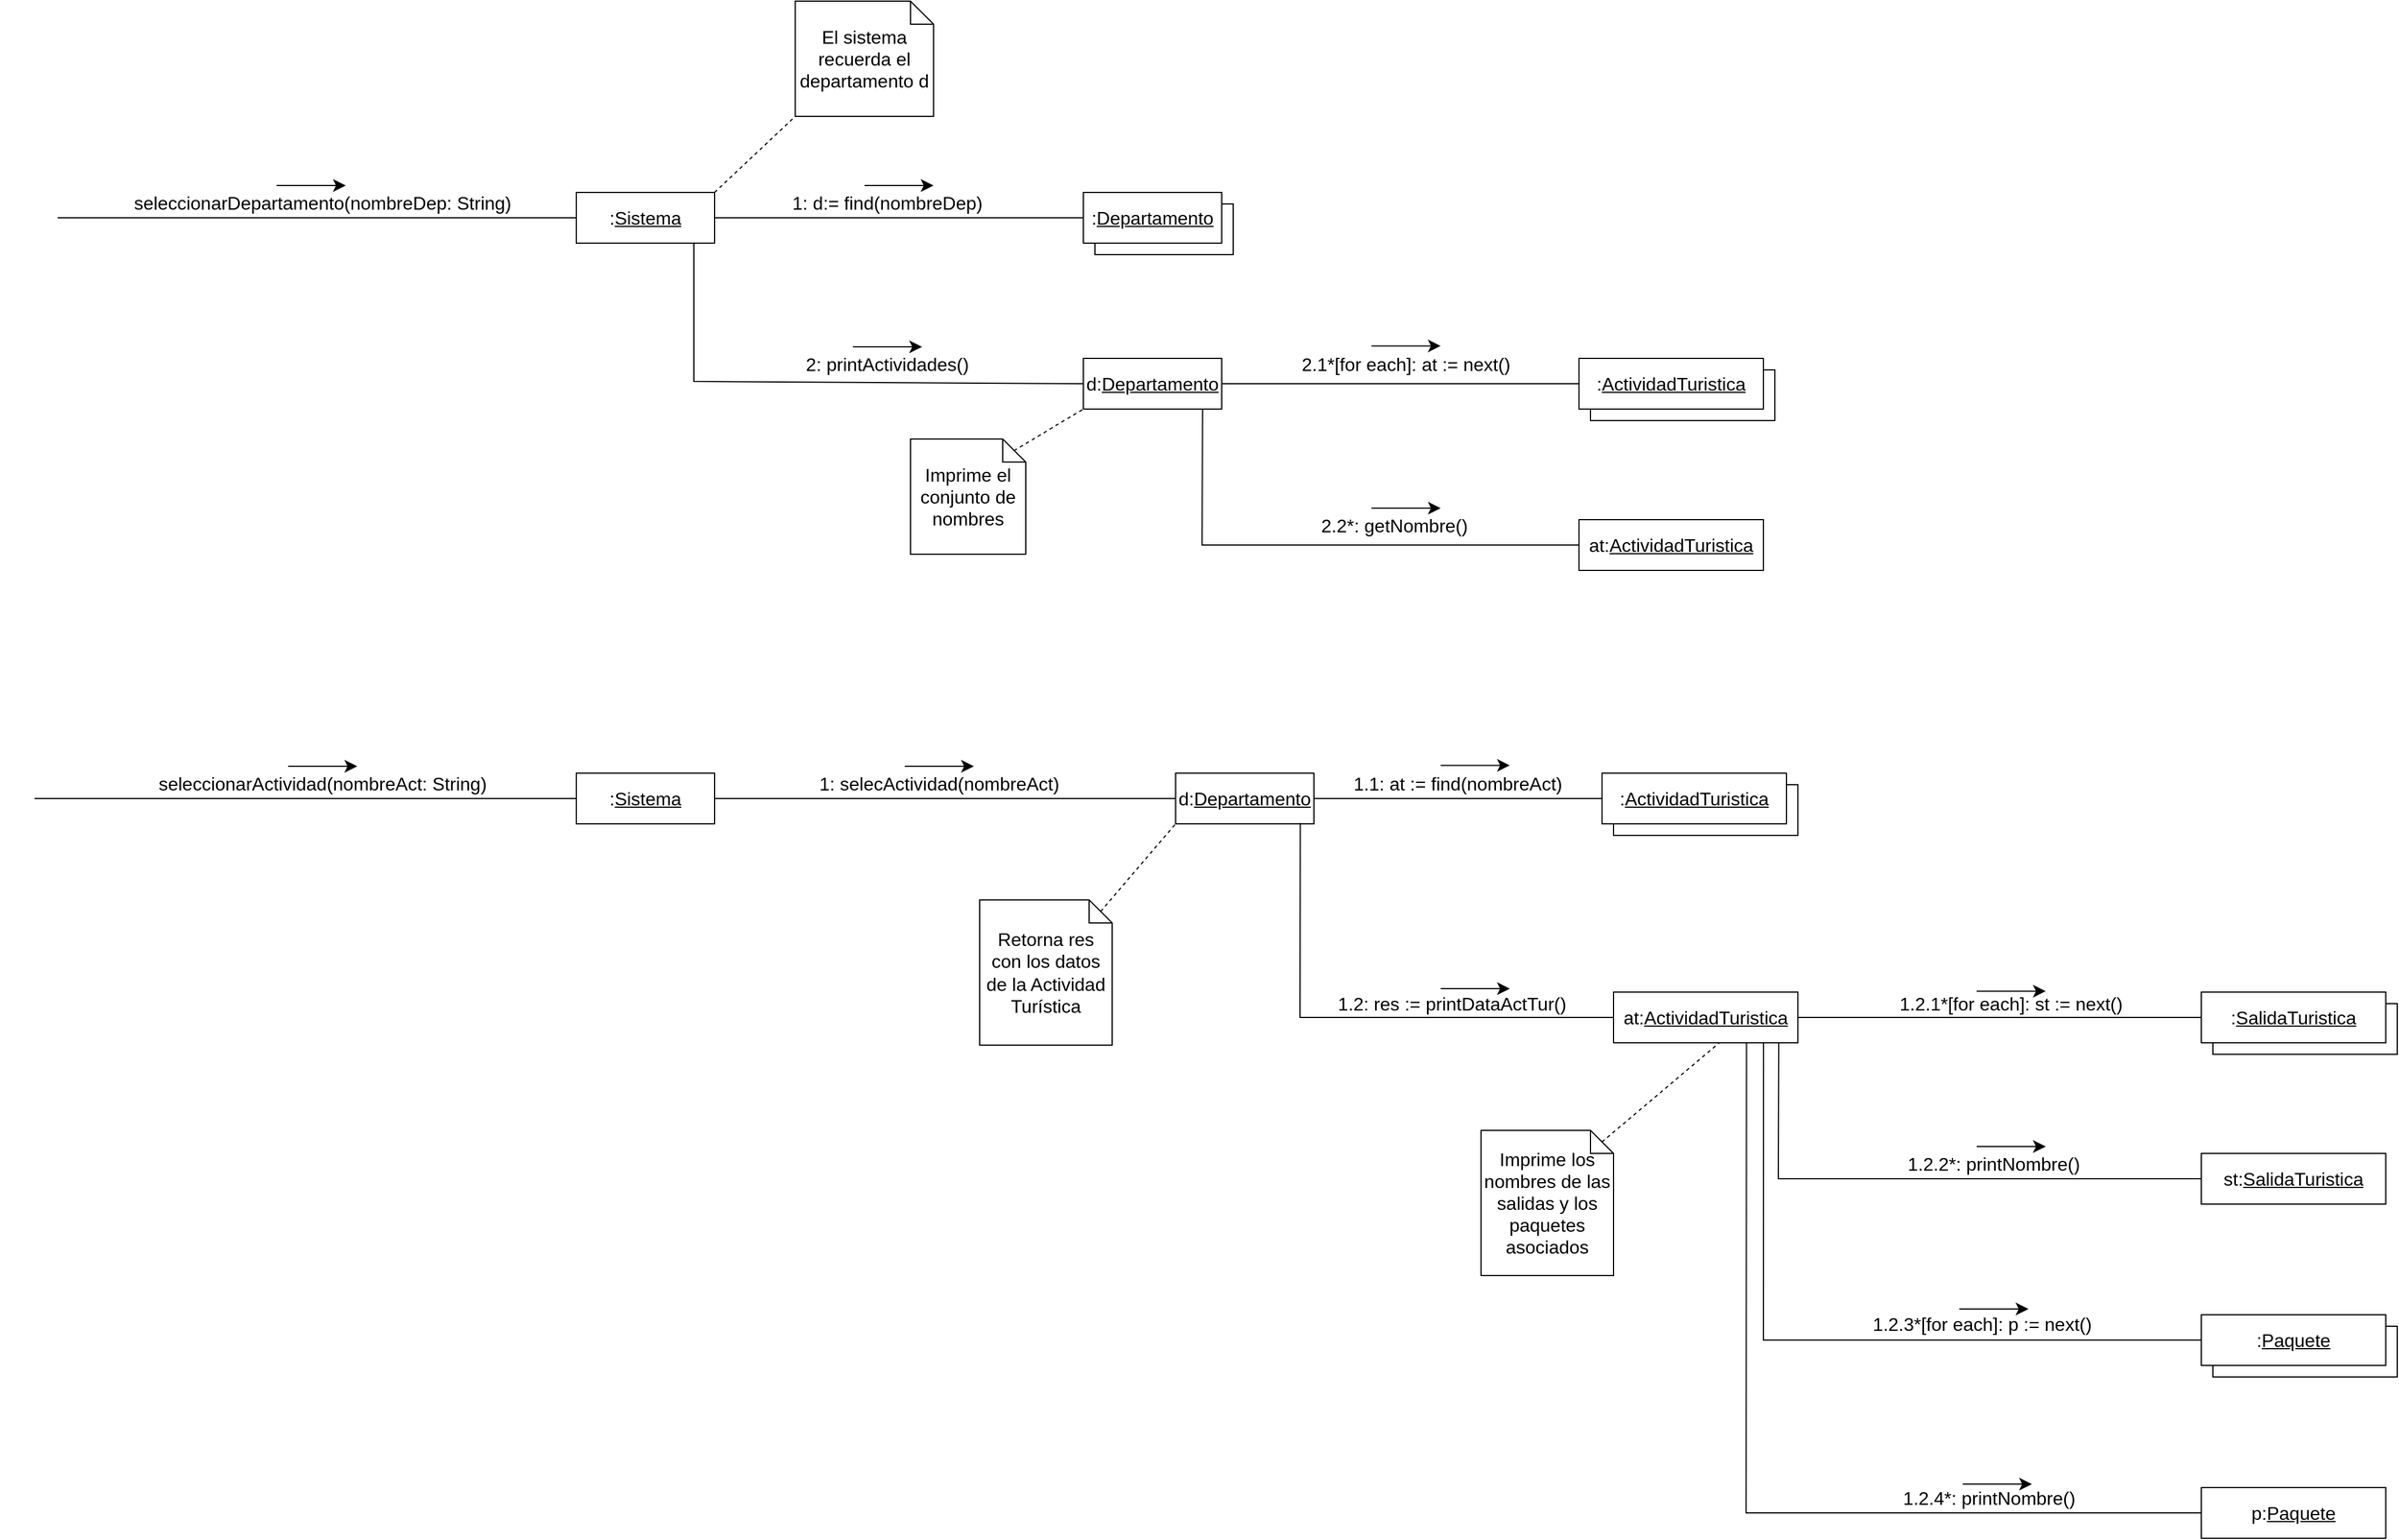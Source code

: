 <mxfile version="21.6.8" type="google">
  <diagram name="Página-1" id="JNaNWkiWcZFszTZd--Q1">
    <mxGraphModel grid="1" page="0" gridSize="10" guides="1" tooltips="1" connect="1" arrows="1" fold="1" pageScale="1" pageWidth="827" pageHeight="1169" math="0" shadow="0">
      <root>
        <mxCell id="0" />
        <mxCell id="1" parent="0" />
        <mxCell id="FNCw3m8_MeLHhIXWNeOv-15" value="" style="rounded=0;whiteSpace=wrap;html=1;fontSize=16;" vertex="1" parent="1">
          <mxGeometry x="1300" y="930" width="160" height="44" as="geometry" />
        </mxCell>
        <mxCell id="FNCw3m8_MeLHhIXWNeOv-2" value="" style="rounded=0;whiteSpace=wrap;html=1;fontSize=16;" vertex="1" parent="1">
          <mxGeometry x="1300" y="650" width="160" height="44" as="geometry" />
        </mxCell>
        <mxCell id="f-uoUDK2COyUTz-28kCJ-72" value="" style="rounded=0;whiteSpace=wrap;html=1;fontSize=16;" vertex="1" parent="1">
          <mxGeometry x="760" y="100" width="160" height="44" as="geometry" />
        </mxCell>
        <mxCell id="f-uoUDK2COyUTz-28kCJ-63" value="" style="rounded=0;whiteSpace=wrap;html=1;fontSize=16;" vertex="1" parent="1">
          <mxGeometry x="330" y="-44" width="120" height="44" as="geometry" />
        </mxCell>
        <mxCell id="f-uoUDK2COyUTz-28kCJ-1" value=":&lt;u&gt;Sistema&lt;/u&gt;" style="rounded=0;whiteSpace=wrap;html=1;fontSize=16;" vertex="1" parent="1">
          <mxGeometry x="-120" y="-54" width="120" height="44" as="geometry" />
        </mxCell>
        <mxCell id="f-uoUDK2COyUTz-28kCJ-59" value="" style="endArrow=none;html=1;rounded=0;fontSize=12;startSize=8;endSize=8;curved=1;entryX=0;entryY=0.5;entryDx=0;entryDy=0;" edge="1" parent="1" target="f-uoUDK2COyUTz-28kCJ-1">
          <mxGeometry width="50" height="50" relative="1" as="geometry">
            <mxPoint x="-570" y="-32" as="sourcePoint" />
            <mxPoint x="-210" y="-54" as="targetPoint" />
          </mxGeometry>
        </mxCell>
        <mxCell id="f-uoUDK2COyUTz-28kCJ-60" value="seleccionarDepartamento(nombreDep: String)" style="text;html=1;strokeColor=none;fillColor=none;align=center;verticalAlign=middle;whiteSpace=wrap;rounded=0;fontSize=16;" vertex="1" parent="1">
          <mxGeometry x="-620" y="-60" width="560" height="30" as="geometry" />
        </mxCell>
        <mxCell id="f-uoUDK2COyUTz-28kCJ-61" value="" style="endArrow=classic;html=1;rounded=0;fontSize=12;startSize=8;endSize=8;curved=1;" edge="1" parent="1">
          <mxGeometry width="50" height="50" relative="1" as="geometry">
            <mxPoint x="-380" y="-60" as="sourcePoint" />
            <mxPoint x="-320" y="-60" as="targetPoint" />
          </mxGeometry>
        </mxCell>
        <mxCell id="f-uoUDK2COyUTz-28kCJ-62" value=":&lt;u&gt;Departamento&lt;/u&gt;" style="rounded=0;whiteSpace=wrap;html=1;fontSize=16;" vertex="1" parent="1">
          <mxGeometry x="320" y="-54" width="120" height="44" as="geometry" />
        </mxCell>
        <mxCell id="f-uoUDK2COyUTz-28kCJ-64" value="" style="endArrow=none;html=1;rounded=0;fontSize=12;startSize=8;endSize=8;curved=1;exitX=1;exitY=0.5;exitDx=0;exitDy=0;entryX=0;entryY=0.5;entryDx=0;entryDy=0;" edge="1" parent="1" source="f-uoUDK2COyUTz-28kCJ-1" target="f-uoUDK2COyUTz-28kCJ-62">
          <mxGeometry width="50" height="50" relative="1" as="geometry">
            <mxPoint x="260" y="50" as="sourcePoint" />
            <mxPoint x="310" as="targetPoint" />
          </mxGeometry>
        </mxCell>
        <mxCell id="f-uoUDK2COyUTz-28kCJ-65" value="1: d:= find(nombreDep)" style="text;html=1;strokeColor=none;fillColor=none;align=center;verticalAlign=middle;whiteSpace=wrap;rounded=0;fontSize=16;" vertex="1" parent="1">
          <mxGeometry x="10" y="-60" width="280" height="30" as="geometry" />
        </mxCell>
        <mxCell id="f-uoUDK2COyUTz-28kCJ-66" value="" style="endArrow=classic;html=1;rounded=0;fontSize=12;startSize=8;endSize=8;curved=1;" edge="1" parent="1">
          <mxGeometry width="50" height="50" relative="1" as="geometry">
            <mxPoint x="130" y="-60" as="sourcePoint" />
            <mxPoint x="190" y="-60" as="targetPoint" />
          </mxGeometry>
        </mxCell>
        <mxCell id="f-uoUDK2COyUTz-28kCJ-67" value="d:&lt;u&gt;Departamento&lt;/u&gt;" style="rounded=0;whiteSpace=wrap;html=1;fontSize=16;" vertex="1" parent="1">
          <mxGeometry x="320" y="90" width="120" height="44" as="geometry" />
        </mxCell>
        <mxCell id="f-uoUDK2COyUTz-28kCJ-68" value="" style="endArrow=none;html=1;rounded=0;fontSize=12;startSize=8;endSize=8;exitX=0;exitY=0.5;exitDx=0;exitDy=0;" edge="1" parent="1" source="f-uoUDK2COyUTz-28kCJ-67">
          <mxGeometry width="50" height="50" relative="1" as="geometry">
            <mxPoint x="220" y="90" as="sourcePoint" />
            <mxPoint x="-18" y="-10" as="targetPoint" />
            <Array as="points">
              <mxPoint x="-18" y="110" />
            </Array>
          </mxGeometry>
        </mxCell>
        <mxCell id="f-uoUDK2COyUTz-28kCJ-69" value="2: printActividades()" style="text;html=1;strokeColor=none;fillColor=none;align=center;verticalAlign=middle;whiteSpace=wrap;rounded=0;fontSize=16;" vertex="1" parent="1">
          <mxGeometry x="-15" y="80" width="330" height="30" as="geometry" />
        </mxCell>
        <mxCell id="f-uoUDK2COyUTz-28kCJ-70" value="" style="endArrow=classic;html=1;rounded=0;fontSize=12;startSize=8;endSize=8;curved=1;" edge="1" parent="1">
          <mxGeometry width="50" height="50" relative="1" as="geometry">
            <mxPoint x="120" y="80" as="sourcePoint" />
            <mxPoint x="180" y="80" as="targetPoint" />
          </mxGeometry>
        </mxCell>
        <mxCell id="f-uoUDK2COyUTz-28kCJ-71" value=":&lt;u&gt;ActividadTuristica&lt;/u&gt;" style="rounded=0;whiteSpace=wrap;html=1;fontSize=16;" vertex="1" parent="1">
          <mxGeometry x="750" y="90" width="160" height="44" as="geometry" />
        </mxCell>
        <mxCell id="f-uoUDK2COyUTz-28kCJ-73" value="" style="endArrow=none;html=1;rounded=0;fontSize=12;startSize=8;endSize=8;curved=1;exitX=1;exitY=0.5;exitDx=0;exitDy=0;entryX=0;entryY=0.5;entryDx=0;entryDy=0;" edge="1" parent="1" source="f-uoUDK2COyUTz-28kCJ-67" target="f-uoUDK2COyUTz-28kCJ-71">
          <mxGeometry width="50" height="50" relative="1" as="geometry">
            <mxPoint x="600" y="130" as="sourcePoint" />
            <mxPoint x="650" y="80" as="targetPoint" />
          </mxGeometry>
        </mxCell>
        <mxCell id="f-uoUDK2COyUTz-28kCJ-74" value="2.1*[for each]: at := next()" style="text;html=1;strokeColor=none;fillColor=none;align=center;verticalAlign=middle;whiteSpace=wrap;rounded=0;fontSize=16;" vertex="1" parent="1">
          <mxGeometry x="450" y="80" width="300" height="30" as="geometry" />
        </mxCell>
        <mxCell id="f-uoUDK2COyUTz-28kCJ-75" value="" style="endArrow=classic;html=1;rounded=0;fontSize=12;startSize=8;endSize=8;curved=1;" edge="1" parent="1">
          <mxGeometry width="50" height="50" relative="1" as="geometry">
            <mxPoint x="570" y="79.2" as="sourcePoint" />
            <mxPoint x="630" y="79.2" as="targetPoint" />
          </mxGeometry>
        </mxCell>
        <mxCell id="f-uoUDK2COyUTz-28kCJ-76" value="at:&lt;u&gt;ActividadTuristica&lt;/u&gt;" style="rounded=0;whiteSpace=wrap;html=1;fontSize=16;" vertex="1" parent="1">
          <mxGeometry x="750" y="230" width="160" height="44" as="geometry" />
        </mxCell>
        <mxCell id="f-uoUDK2COyUTz-28kCJ-77" value="" style="endArrow=none;html=1;rounded=0;fontSize=12;startSize=8;endSize=8;entryX=0;entryY=0.5;entryDx=0;entryDy=0;exitX=0.862;exitY=1;exitDx=0;exitDy=0;exitPerimeter=0;" edge="1" parent="1" source="f-uoUDK2COyUTz-28kCJ-67" target="f-uoUDK2COyUTz-28kCJ-76">
          <mxGeometry width="50" height="50" relative="1" as="geometry">
            <mxPoint x="430" y="160" as="sourcePoint" />
            <mxPoint x="660" y="200" as="targetPoint" />
            <Array as="points">
              <mxPoint x="423" y="252" />
            </Array>
          </mxGeometry>
        </mxCell>
        <mxCell id="f-uoUDK2COyUTz-28kCJ-78" value="2.2*: getNombre()" style="text;html=1;strokeColor=none;fillColor=none;align=center;verticalAlign=middle;whiteSpace=wrap;rounded=0;fontSize=16;" vertex="1" parent="1">
          <mxGeometry x="470" y="220" width="240" height="30" as="geometry" />
        </mxCell>
        <mxCell id="f-uoUDK2COyUTz-28kCJ-79" value="" style="endArrow=classic;html=1;rounded=0;fontSize=12;startSize=8;endSize=8;curved=1;" edge="1" parent="1">
          <mxGeometry width="50" height="50" relative="1" as="geometry">
            <mxPoint x="570" y="220" as="sourcePoint" />
            <mxPoint x="630" y="220" as="targetPoint" />
          </mxGeometry>
        </mxCell>
        <mxCell id="f-uoUDK2COyUTz-28kCJ-80" value="Imprime el conjunto de nombres" style="shape=note;size=20;whiteSpace=wrap;html=1;fontSize=16;" vertex="1" parent="1">
          <mxGeometry x="170" y="160" width="100" height="100" as="geometry" />
        </mxCell>
        <mxCell id="f-uoUDK2COyUTz-28kCJ-81" value="" style="endArrow=none;dashed=1;html=1;rounded=0;fontSize=12;startSize=8;endSize=8;curved=1;entryX=0;entryY=1;entryDx=0;entryDy=0;exitX=0;exitY=0;exitDx=90;exitDy=10;exitPerimeter=0;" edge="1" parent="1" source="f-uoUDK2COyUTz-28kCJ-80" target="f-uoUDK2COyUTz-28kCJ-67">
          <mxGeometry width="50" height="50" relative="1" as="geometry">
            <mxPoint x="250" y="190" as="sourcePoint" />
            <mxPoint x="300" y="140" as="targetPoint" />
          </mxGeometry>
        </mxCell>
        <mxCell id="GezLPRxWTLuUDMOzozUQ-1" value=":&lt;u&gt;Sistema&lt;/u&gt;" style="rounded=0;whiteSpace=wrap;html=1;fontSize=16;" vertex="1" parent="1">
          <mxGeometry x="-120" y="450" width="120" height="44" as="geometry" />
        </mxCell>
        <mxCell id="GezLPRxWTLuUDMOzozUQ-2" value="" style="endArrow=none;html=1;rounded=0;fontSize=12;startSize=8;endSize=8;curved=1;entryX=0;entryY=0.5;entryDx=0;entryDy=0;" edge="1" parent="1" target="GezLPRxWTLuUDMOzozUQ-1">
          <mxGeometry width="50" height="50" relative="1" as="geometry">
            <mxPoint x="-590" y="472" as="sourcePoint" />
            <mxPoint x="30" y="350" as="targetPoint" />
          </mxGeometry>
        </mxCell>
        <mxCell id="GezLPRxWTLuUDMOzozUQ-3" value="seleccionarActividad(nombreAct: String)" style="text;html=1;strokeColor=none;fillColor=none;align=center;verticalAlign=middle;whiteSpace=wrap;rounded=0;fontSize=16;" vertex="1" parent="1">
          <mxGeometry x="-550" y="444" width="420" height="30" as="geometry" />
        </mxCell>
        <mxCell id="GezLPRxWTLuUDMOzozUQ-4" value="" style="endArrow=classic;html=1;rounded=0;fontSize=12;startSize=8;endSize=8;curved=1;" edge="1" parent="1">
          <mxGeometry width="50" height="50" relative="1" as="geometry">
            <mxPoint x="-370" y="444" as="sourcePoint" />
            <mxPoint x="-310" y="444" as="targetPoint" />
          </mxGeometry>
        </mxCell>
        <mxCell id="GezLPRxWTLuUDMOzozUQ-5" value="El sistema recuerda el departamento d" style="shape=note;size=20;whiteSpace=wrap;html=1;fontSize=16;" vertex="1" parent="1">
          <mxGeometry x="70" y="-220" width="120" height="100" as="geometry" />
        </mxCell>
        <mxCell id="GezLPRxWTLuUDMOzozUQ-6" value="" style="endArrow=none;dashed=1;html=1;rounded=0;fontSize=12;startSize=8;endSize=8;curved=1;entryX=0;entryY=1;entryDx=0;entryDy=0;entryPerimeter=0;exitX=1;exitY=0;exitDx=0;exitDy=0;" edge="1" parent="1" source="f-uoUDK2COyUTz-28kCJ-1" target="GezLPRxWTLuUDMOzozUQ-5">
          <mxGeometry width="50" height="50" relative="1" as="geometry">
            <mxPoint x="-10" y="-80" as="sourcePoint" />
            <mxPoint x="40" y="-130" as="targetPoint" />
          </mxGeometry>
        </mxCell>
        <mxCell id="GezLPRxWTLuUDMOzozUQ-7" value="d:&lt;u&gt;Departamento&lt;/u&gt;" style="rounded=0;whiteSpace=wrap;html=1;fontSize=16;" vertex="1" parent="1">
          <mxGeometry x="400" y="450" width="120" height="44" as="geometry" />
        </mxCell>
        <mxCell id="GezLPRxWTLuUDMOzozUQ-8" value="" style="endArrow=none;html=1;rounded=0;fontSize=12;startSize=8;endSize=8;curved=1;exitX=1;exitY=0.5;exitDx=0;exitDy=0;entryX=0;entryY=0.5;entryDx=0;entryDy=0;" edge="1" parent="1" source="GezLPRxWTLuUDMOzozUQ-1" target="GezLPRxWTLuUDMOzozUQ-7">
          <mxGeometry width="50" height="50" relative="1" as="geometry">
            <mxPoint x="250" y="350" as="sourcePoint" />
            <mxPoint x="300" y="300" as="targetPoint" />
          </mxGeometry>
        </mxCell>
        <mxCell id="GezLPRxWTLuUDMOzozUQ-9" value="1: selecActividad(nombreAct)" style="text;html=1;strokeColor=none;fillColor=none;align=center;verticalAlign=middle;whiteSpace=wrap;rounded=0;fontSize=16;" vertex="1" parent="1">
          <mxGeometry x="-15" y="444" width="420" height="30" as="geometry" />
        </mxCell>
        <mxCell id="GezLPRxWTLuUDMOzozUQ-10" value="" style="endArrow=classic;html=1;rounded=0;fontSize=12;startSize=8;endSize=8;curved=1;" edge="1" parent="1">
          <mxGeometry width="50" height="50" relative="1" as="geometry">
            <mxPoint x="165" y="444" as="sourcePoint" />
            <mxPoint x="225" y="444" as="targetPoint" />
          </mxGeometry>
        </mxCell>
        <mxCell id="GezLPRxWTLuUDMOzozUQ-11" value="" style="rounded=0;whiteSpace=wrap;html=1;fontSize=16;" vertex="1" parent="1">
          <mxGeometry x="780" y="460" width="160" height="44" as="geometry" />
        </mxCell>
        <mxCell id="GezLPRxWTLuUDMOzozUQ-12" value=":&lt;u&gt;ActividadTuristica&lt;/u&gt;" style="rounded=0;whiteSpace=wrap;html=1;fontSize=16;" vertex="1" parent="1">
          <mxGeometry x="770" y="450" width="160" height="44" as="geometry" />
        </mxCell>
        <mxCell id="GezLPRxWTLuUDMOzozUQ-13" value="" style="endArrow=none;html=1;rounded=0;fontSize=12;startSize=8;endSize=8;curved=1;exitX=1;exitY=0.5;exitDx=0;exitDy=0;entryX=0;entryY=0.5;entryDx=0;entryDy=0;" edge="1" parent="1" source="GezLPRxWTLuUDMOzozUQ-7" target="GezLPRxWTLuUDMOzozUQ-12">
          <mxGeometry width="50" height="50" relative="1" as="geometry">
            <mxPoint x="620" y="390" as="sourcePoint" />
            <mxPoint x="670" y="340" as="targetPoint" />
          </mxGeometry>
        </mxCell>
        <mxCell id="GezLPRxWTLuUDMOzozUQ-14" value="1.1: at := find(nombreAct)" style="text;html=1;strokeColor=none;fillColor=none;align=center;verticalAlign=middle;whiteSpace=wrap;rounded=0;fontSize=16;" vertex="1" parent="1">
          <mxGeometry x="520" y="444" width="250" height="30" as="geometry" />
        </mxCell>
        <mxCell id="GezLPRxWTLuUDMOzozUQ-16" value="" style="endArrow=none;html=1;rounded=0;fontSize=12;startSize=8;endSize=8;exitX=0.902;exitY=0.982;exitDx=0;exitDy=0;exitPerimeter=0;entryX=0;entryY=0.5;entryDx=0;entryDy=0;" edge="1" parent="1" source="GezLPRxWTLuUDMOzozUQ-7" target="GezLPRxWTLuUDMOzozUQ-15">
          <mxGeometry width="50" height="50" relative="1" as="geometry">
            <mxPoint x="560" y="530" as="sourcePoint" />
            <mxPoint x="610" y="480" as="targetPoint" />
            <Array as="points">
              <mxPoint x="508" y="662" />
            </Array>
          </mxGeometry>
        </mxCell>
        <mxCell id="GezLPRxWTLuUDMOzozUQ-17" value="" style="endArrow=classic;html=1;rounded=0;fontSize=12;startSize=8;endSize=8;curved=1;" edge="1" parent="1">
          <mxGeometry width="50" height="50" relative="1" as="geometry">
            <mxPoint x="630" y="443.2" as="sourcePoint" />
            <mxPoint x="690" y="443.2" as="targetPoint" />
          </mxGeometry>
        </mxCell>
        <mxCell id="GezLPRxWTLuUDMOzozUQ-18" value="1.2: res := printDataActTur()" style="text;html=1;strokeColor=none;fillColor=none;align=center;verticalAlign=middle;whiteSpace=wrap;rounded=0;fontSize=16;" vertex="1" parent="1">
          <mxGeometry x="460" y="635" width="360" height="30" as="geometry" />
        </mxCell>
        <mxCell id="GezLPRxWTLuUDMOzozUQ-19" value="" style="endArrow=classic;html=1;rounded=0;fontSize=12;startSize=8;endSize=8;curved=1;" edge="1" parent="1">
          <mxGeometry width="50" height="50" relative="1" as="geometry">
            <mxPoint x="630" y="637" as="sourcePoint" />
            <mxPoint x="690" y="637" as="targetPoint" />
          </mxGeometry>
        </mxCell>
        <mxCell id="GezLPRxWTLuUDMOzozUQ-20" value="Retorna res con los datos de la Actividad Turística" style="shape=note;size=20;whiteSpace=wrap;html=1;fontSize=16;" vertex="1" parent="1">
          <mxGeometry x="230" y="560" width="115" height="126" as="geometry" />
        </mxCell>
        <mxCell id="GezLPRxWTLuUDMOzozUQ-21" value="" style="endArrow=none;dashed=1;html=1;rounded=0;fontSize=12;startSize=8;endSize=8;curved=1;entryX=0;entryY=1;entryDx=0;entryDy=0;exitX=0;exitY=0;exitDx=105;exitDy=10;exitPerimeter=0;" edge="1" parent="1" source="GezLPRxWTLuUDMOzozUQ-20" target="GezLPRxWTLuUDMOzozUQ-7">
          <mxGeometry width="50" height="50" relative="1" as="geometry">
            <mxPoint x="430" y="590" as="sourcePoint" />
            <mxPoint x="480" y="540" as="targetPoint" />
          </mxGeometry>
        </mxCell>
        <mxCell id="FNCw3m8_MeLHhIXWNeOv-1" value=":&lt;u&gt;SalidaTuristica&lt;/u&gt;" style="rounded=0;whiteSpace=wrap;html=1;fontSize=16;" vertex="1" parent="1">
          <mxGeometry x="1290" y="640" width="160" height="44" as="geometry" />
        </mxCell>
        <mxCell id="FNCw3m8_MeLHhIXWNeOv-3" value="" style="endArrow=none;html=1;rounded=0;fontSize=12;startSize=8;endSize=8;curved=1;exitX=1;exitY=0.5;exitDx=0;exitDy=0;entryX=0;entryY=0.5;entryDx=0;entryDy=0;" edge="1" parent="1" source="GezLPRxWTLuUDMOzozUQ-15" target="FNCw3m8_MeLHhIXWNeOv-1">
          <mxGeometry width="50" height="50" relative="1" as="geometry">
            <mxPoint x="1160" y="620" as="sourcePoint" />
            <mxPoint x="1210" y="570" as="targetPoint" />
          </mxGeometry>
        </mxCell>
        <mxCell id="FNCw3m8_MeLHhIXWNeOv-4" value="1.2.1*[for each]: st := next()" style="text;html=1;strokeColor=none;fillColor=none;align=center;verticalAlign=middle;whiteSpace=wrap;rounded=0;fontSize=16;" vertex="1" parent="1">
          <mxGeometry x="970" y="635" width="310" height="30" as="geometry" />
        </mxCell>
        <mxCell id="FNCw3m8_MeLHhIXWNeOv-5" value="st:&lt;u&gt;SalidaTuristica&lt;/u&gt;" style="rounded=0;whiteSpace=wrap;html=1;fontSize=16;" vertex="1" parent="1">
          <mxGeometry x="1290" y="780" width="160" height="44" as="geometry" />
        </mxCell>
        <mxCell id="FNCw3m8_MeLHhIXWNeOv-6" value="" style="endArrow=none;html=1;rounded=0;fontSize=12;startSize=8;endSize=8;entryX=0;entryY=0.5;entryDx=0;entryDy=0;exitX=0.896;exitY=0.991;exitDx=0;exitDy=0;exitPerimeter=0;" edge="1" parent="1" source="GezLPRxWTLuUDMOzozUQ-15" target="FNCw3m8_MeLHhIXWNeOv-5">
          <mxGeometry width="50" height="50" relative="1" as="geometry">
            <mxPoint x="1200" y="780" as="sourcePoint" />
            <mxPoint x="1280" y="802" as="targetPoint" />
            <Array as="points">
              <mxPoint x="923" y="802" />
            </Array>
          </mxGeometry>
        </mxCell>
        <mxCell id="FNCw3m8_MeLHhIXWNeOv-8" value="1.2.2*: printNombre()" style="text;html=1;strokeColor=none;fillColor=none;align=center;verticalAlign=middle;whiteSpace=wrap;rounded=0;fontSize=16;" vertex="1" parent="1">
          <mxGeometry x="950" y="774" width="320" height="30" as="geometry" />
        </mxCell>
        <mxCell id="FNCw3m8_MeLHhIXWNeOv-9" value="" style="endArrow=classic;html=1;rounded=0;fontSize=12;startSize=8;endSize=8;curved=1;" edge="1" parent="1">
          <mxGeometry width="50" height="50" relative="1" as="geometry">
            <mxPoint x="1095" y="639.2" as="sourcePoint" />
            <mxPoint x="1155" y="639.2" as="targetPoint" />
          </mxGeometry>
        </mxCell>
        <mxCell id="FNCw3m8_MeLHhIXWNeOv-10" value="" style="endArrow=classic;html=1;rounded=0;fontSize=12;startSize=8;endSize=8;curved=1;" edge="1" parent="1">
          <mxGeometry width="50" height="50" relative="1" as="geometry">
            <mxPoint x="1095" y="774" as="sourcePoint" />
            <mxPoint x="1155" y="774" as="targetPoint" />
          </mxGeometry>
        </mxCell>
        <mxCell id="FNCw3m8_MeLHhIXWNeOv-11" value=":&lt;u&gt;Paquete&lt;/u&gt;" style="rounded=0;whiteSpace=wrap;html=1;fontSize=16;" vertex="1" parent="1">
          <mxGeometry x="1290" y="920" width="160" height="44" as="geometry" />
        </mxCell>
        <mxCell id="FNCw3m8_MeLHhIXWNeOv-12" value="" style="endArrow=none;html=1;rounded=0;fontSize=12;startSize=8;endSize=8;entryX=0;entryY=0.5;entryDx=0;entryDy=0;exitX=0.813;exitY=0.909;exitDx=0;exitDy=0;exitPerimeter=0;" edge="1" parent="1" source="GezLPRxWTLuUDMOzozUQ-15" target="FNCw3m8_MeLHhIXWNeOv-11">
          <mxGeometry width="50" height="50" relative="1" as="geometry">
            <mxPoint x="910" y="690" as="sourcePoint" />
            <mxPoint x="1310" y="880" as="targetPoint" />
            <Array as="points">
              <mxPoint x="910" y="942" />
            </Array>
          </mxGeometry>
        </mxCell>
        <mxCell id="FNCw3m8_MeLHhIXWNeOv-13" value="1.2.3*[for each]: p := next()" style="text;html=1;strokeColor=none;fillColor=none;align=center;verticalAlign=middle;whiteSpace=wrap;rounded=0;fontSize=16;" vertex="1" parent="1">
          <mxGeometry x="950" y="913" width="300" height="30" as="geometry" />
        </mxCell>
        <mxCell id="FNCw3m8_MeLHhIXWNeOv-14" value="" style="endArrow=classic;html=1;rounded=0;fontSize=12;startSize=8;endSize=8;curved=1;" edge="1" parent="1">
          <mxGeometry width="50" height="50" relative="1" as="geometry">
            <mxPoint x="1080" y="915" as="sourcePoint" />
            <mxPoint x="1140" y="915" as="targetPoint" />
          </mxGeometry>
        </mxCell>
        <mxCell id="FNCw3m8_MeLHhIXWNeOv-16" value="p:&lt;u&gt;Paquete&lt;/u&gt;" style="rounded=0;whiteSpace=wrap;html=1;fontSize=16;" vertex="1" parent="1">
          <mxGeometry x="1290" y="1070" width="160" height="44" as="geometry" />
        </mxCell>
        <mxCell id="FNCw3m8_MeLHhIXWNeOv-17" value="" style="endArrow=none;html=1;rounded=0;fontSize=12;startSize=8;endSize=8;exitX=0.721;exitY=0.991;exitDx=0;exitDy=0;exitPerimeter=0;entryX=0;entryY=0.5;entryDx=0;entryDy=0;" edge="1" parent="1" source="GezLPRxWTLuUDMOzozUQ-15" target="FNCw3m8_MeLHhIXWNeOv-16">
          <mxGeometry width="50" height="50" relative="1" as="geometry">
            <mxPoint x="1020" y="1090" as="sourcePoint" />
            <mxPoint x="1070" y="1040" as="targetPoint" />
            <Array as="points">
              <mxPoint x="895" y="1092" />
            </Array>
          </mxGeometry>
        </mxCell>
        <mxCell id="FNCw3m8_MeLHhIXWNeOv-18" value="1.2.4*: printNombre()" style="text;html=1;strokeColor=none;fillColor=none;align=center;verticalAlign=middle;whiteSpace=wrap;rounded=0;fontSize=16;" vertex="1" parent="1">
          <mxGeometry x="961" y="1064" width="290" height="30" as="geometry" />
        </mxCell>
        <mxCell id="FNCw3m8_MeLHhIXWNeOv-19" value="" style="endArrow=classic;html=1;rounded=0;fontSize=12;startSize=8;endSize=8;curved=1;" edge="1" parent="1">
          <mxGeometry width="50" height="50" relative="1" as="geometry">
            <mxPoint x="1083" y="1067" as="sourcePoint" />
            <mxPoint x="1143" y="1067" as="targetPoint" />
          </mxGeometry>
        </mxCell>
        <mxCell id="FNCw3m8_MeLHhIXWNeOv-20" value="Imprime los nombres de las salidas y los paquetes asociados" style="shape=note;size=20;whiteSpace=wrap;html=1;fontSize=16;" vertex="1" parent="1">
          <mxGeometry x="665" y="760" width="115" height="126" as="geometry" />
        </mxCell>
        <mxCell id="FNCw3m8_MeLHhIXWNeOv-21" value="" style="endArrow=none;dashed=1;html=1;rounded=0;fontSize=12;startSize=8;endSize=8;curved=1;entryX=0.581;entryY=0.977;entryDx=0;entryDy=0;entryPerimeter=0;exitX=0;exitY=0;exitDx=105;exitDy=10;exitPerimeter=0;" edge="1" parent="1" source="FNCw3m8_MeLHhIXWNeOv-20" target="GezLPRxWTLuUDMOzozUQ-15">
          <mxGeometry width="50" height="50" relative="1" as="geometry">
            <mxPoint x="750" y="790" as="sourcePoint" />
            <mxPoint x="800" y="740" as="targetPoint" />
          </mxGeometry>
        </mxCell>
        <mxCell id="GezLPRxWTLuUDMOzozUQ-15" value="at:&lt;u&gt;ActividadTuristica&lt;/u&gt;" style="rounded=0;whiteSpace=wrap;html=1;fontSize=16;" vertex="1" parent="1">
          <mxGeometry x="780" y="640" width="160" height="44" as="geometry" />
        </mxCell>
      </root>
    </mxGraphModel>
  </diagram>
</mxfile>

